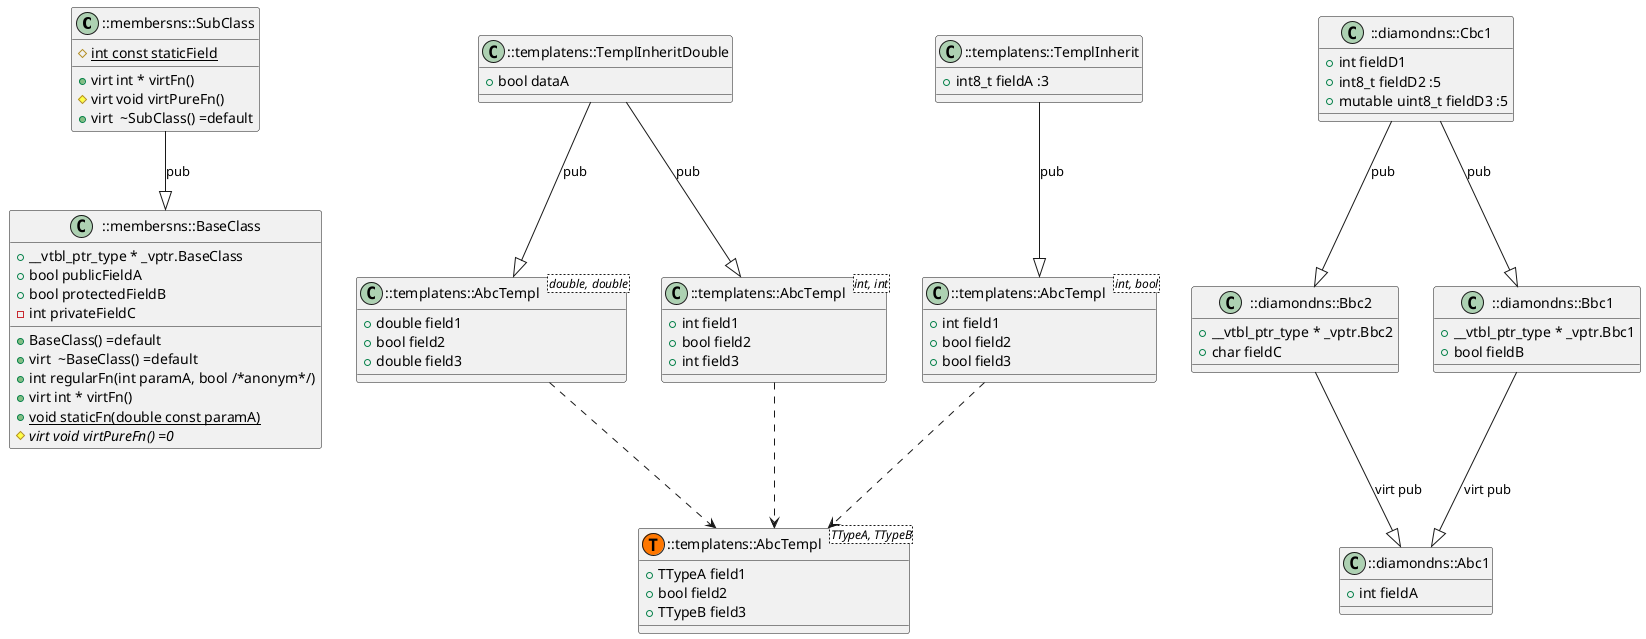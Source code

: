 @startuml

class "::membersns::SubClass" as item_0 {
    {field} {static} # int const staticField
    {method} +virt int * virtFn() 
    {method} #virt void virtPureFn() 
    {method} +virt  ~SubClass() =default
}
class "::membersns::BaseClass" as item_1 {
    {field} + __vtbl_ptr_type * _vptr.BaseClass
    {field} + bool publicFieldA
    {field} + bool protectedFieldB
    {field} - int privateFieldC
    {method} +  BaseClass() =default
    {method} +virt  ~BaseClass() =default
    {method} + int regularFn(int paramA, bool /*anonym*/) 
    {method} +virt int * virtFn() 
    {method} {static} + void staticFn(double const paramA) 
    {method} {abstract} #virt void virtPureFn() =0
}
class "::templatens::TemplInheritDouble" as item_2 {
    {field} + bool dataA
}
class "::templatens::TemplInherit" as item_3 {
    {field} + int8_t fieldA :3
}
class "::templatens::AbcTempl" as item_4 <TTypeA, TTypeB> <<T,#FF7700>> {
    {field} + TTypeA field1
    {field} + bool field2
    {field} + TTypeB field3
}
class "::templatens::AbcTempl<double, double>" as item_5 {
    {field} + double field1
    {field} + bool field2
    {field} + double field3
}
class "::templatens::AbcTempl<int, int>" as item_6 {
    {field} + int field1
    {field} + bool field2
    {field} + int field3
}
class "::templatens::AbcTempl<int, bool>" as item_7 {
    {field} + int field1
    {field} + bool field2
    {field} + bool field3
}
class "::diamondns::Cbc1" as item_8 {
    {field} + int fieldD1
    {field} + int8_t fieldD2 :5
    {field} + mutable uint8_t fieldD3 :5
}
class "::diamondns::Bbc2" as item_9 {
    {field} + __vtbl_ptr_type * _vptr.Bbc2
    {field} + char fieldC
}
class "::diamondns::Bbc1" as item_10 {
    {field} + __vtbl_ptr_type * _vptr.Bbc1
    {field} + bool fieldB
}
class "::diamondns::Abc1" as item_11 {
    {field} + int fieldA
}

' ::membersns::SubClass --|> ::membersns::BaseClass
item_0 --|> item_1: "pub"
' ::templatens::TemplInheritDouble --|> ::templatens::AbcTempl<int, int>
item_2 --|> item_6: "pub"
' ::templatens::TemplInheritDouble --|> ::templatens::AbcTempl<double, double>
item_2 --|> item_5: "pub"
' ::templatens::TemplInherit --|> ::templatens::AbcTempl<int, bool>
item_3 --|> item_7: "pub"
' ::templatens::AbcTempl<double, double> ..> ::templatens::AbcTempl
item_5 ..> item_4
' ::templatens::AbcTempl<int, int> ..> ::templatens::AbcTempl
item_6 ..> item_4
' ::templatens::AbcTempl<int, bool> ..> ::templatens::AbcTempl
item_7 ..> item_4
' ::diamondns::Cbc1 --|> ::diamondns::Bbc1
item_8 --|> item_10: "pub"
' ::diamondns::Cbc1 --|> ::diamondns::Bbc2
item_8 --|> item_9: "pub"
' ::diamondns::Bbc2 --|> ::diamondns::Abc1
item_9 --|> item_11: "virt pub"
' ::diamondns::Bbc1 --|> ::diamondns::Abc1
item_10 --|> item_11: "virt pub"

@enduml
